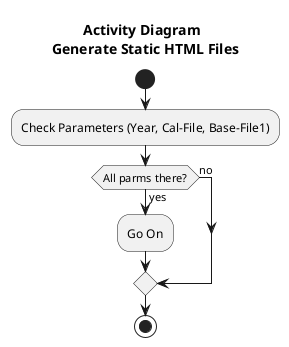 @startuml

title Activity Diagram \n Generate Static HTML Files

start

:Check Parameters (Year, Cal-File, Base-File1);

if (All parms there?) then (yes)
 :Go On;
else (no)
endif

stop

@enduml